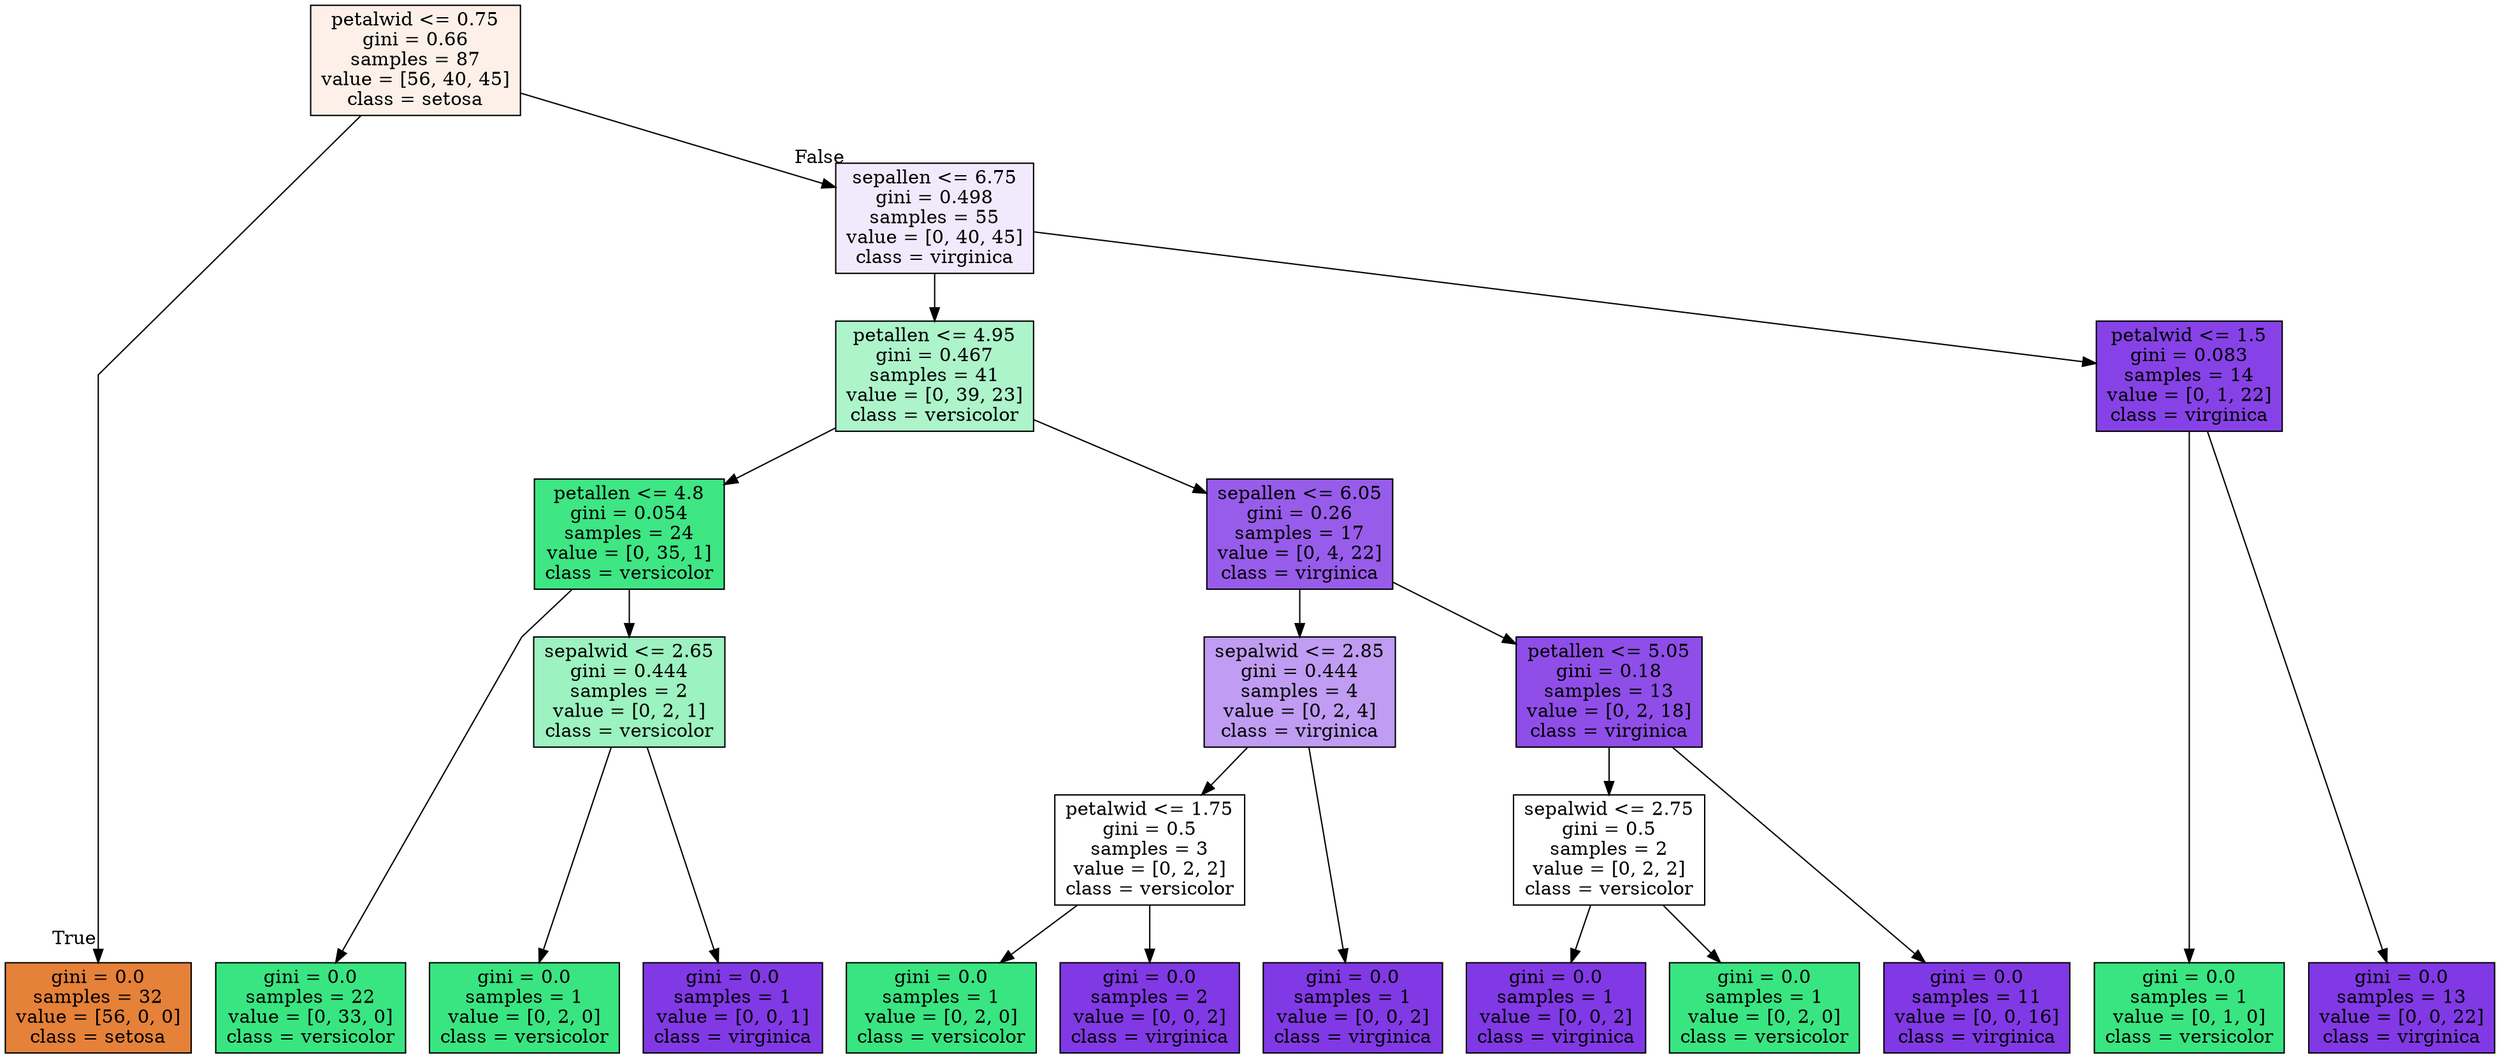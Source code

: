digraph Tree {
node [shape=box, style="filled", color="black"] ;
graph [ranksep=equally, splines=polyline] ;
0 [label="petalwid <= 0.75\ngini = 0.66\nsamples = 87\nvalue = [56, 40, 45]\nclass = setosa", fillcolor="#e581391d"] ;
1 [label="gini = 0.0\nsamples = 32\nvalue = [56, 0, 0]\nclass = setosa", fillcolor="#e58139ff"] ;
0 -> 1 [labeldistance=2.5, labelangle=45, headlabel="True"] ;
2 [label="sepallen <= 6.75\ngini = 0.498\nsamples = 55\nvalue = [0, 40, 45]\nclass = virginica", fillcolor="#8139e51c"] ;
0 -> 2 [labeldistance=2.5, labelangle=-45, headlabel="False"] ;
3 [label="petallen <= 4.95\ngini = 0.467\nsamples = 41\nvalue = [0, 39, 23]\nclass = versicolor", fillcolor="#39e58169"] ;
2 -> 3 ;
4 [label="petallen <= 4.8\ngini = 0.054\nsamples = 24\nvalue = [0, 35, 1]\nclass = versicolor", fillcolor="#39e581f8"] ;
3 -> 4 ;
5 [label="gini = 0.0\nsamples = 22\nvalue = [0, 33, 0]\nclass = versicolor", fillcolor="#39e581ff"] ;
4 -> 5 ;
6 [label="sepalwid <= 2.65\ngini = 0.444\nsamples = 2\nvalue = [0, 2, 1]\nclass = versicolor", fillcolor="#39e5817f"] ;
4 -> 6 ;
7 [label="gini = 0.0\nsamples = 1\nvalue = [0, 2, 0]\nclass = versicolor", fillcolor="#39e581ff"] ;
6 -> 7 ;
8 [label="gini = 0.0\nsamples = 1\nvalue = [0, 0, 1]\nclass = virginica", fillcolor="#8139e5ff"] ;
6 -> 8 ;
9 [label="sepallen <= 6.05\ngini = 0.26\nsamples = 17\nvalue = [0, 4, 22]\nclass = virginica", fillcolor="#8139e5d1"] ;
3 -> 9 ;
10 [label="sepalwid <= 2.85\ngini = 0.444\nsamples = 4\nvalue = [0, 2, 4]\nclass = virginica", fillcolor="#8139e57f"] ;
9 -> 10 ;
11 [label="petalwid <= 1.75\ngini = 0.5\nsamples = 3\nvalue = [0, 2, 2]\nclass = versicolor", fillcolor="#39e58100"] ;
10 -> 11 ;
12 [label="gini = 0.0\nsamples = 1\nvalue = [0, 2, 0]\nclass = versicolor", fillcolor="#39e581ff"] ;
11 -> 12 ;
13 [label="gini = 0.0\nsamples = 2\nvalue = [0, 0, 2]\nclass = virginica", fillcolor="#8139e5ff"] ;
11 -> 13 ;
14 [label="gini = 0.0\nsamples = 1\nvalue = [0, 0, 2]\nclass = virginica", fillcolor="#8139e5ff"] ;
10 -> 14 ;
15 [label="petallen <= 5.05\ngini = 0.18\nsamples = 13\nvalue = [0, 2, 18]\nclass = virginica", fillcolor="#8139e5e3"] ;
9 -> 15 ;
16 [label="sepalwid <= 2.75\ngini = 0.5\nsamples = 2\nvalue = [0, 2, 2]\nclass = versicolor", fillcolor="#39e58100"] ;
15 -> 16 ;
17 [label="gini = 0.0\nsamples = 1\nvalue = [0, 0, 2]\nclass = virginica", fillcolor="#8139e5ff"] ;
16 -> 17 ;
18 [label="gini = 0.0\nsamples = 1\nvalue = [0, 2, 0]\nclass = versicolor", fillcolor="#39e581ff"] ;
16 -> 18 ;
19 [label="gini = 0.0\nsamples = 11\nvalue = [0, 0, 16]\nclass = virginica", fillcolor="#8139e5ff"] ;
15 -> 19 ;
20 [label="petalwid <= 1.5\ngini = 0.083\nsamples = 14\nvalue = [0, 1, 22]\nclass = virginica", fillcolor="#8139e5f3"] ;
2 -> 20 ;
21 [label="gini = 0.0\nsamples = 1\nvalue = [0, 1, 0]\nclass = versicolor", fillcolor="#39e581ff"] ;
20 -> 21 ;
22 [label="gini = 0.0\nsamples = 13\nvalue = [0, 0, 22]\nclass = virginica", fillcolor="#8139e5ff"] ;
20 -> 22 ;
{rank=same ; 0} ;
{rank=same ; 2} ;
{rank=same ; 3; 20} ;
{rank=same ; 4; 9} ;
{rank=same ; 6; 10; 15} ;
{rank=same ; 11; 16} ;
{rank=same ; 1; 5; 7; 8; 12; 13; 14; 17; 18; 19; 21; 22} ;
}